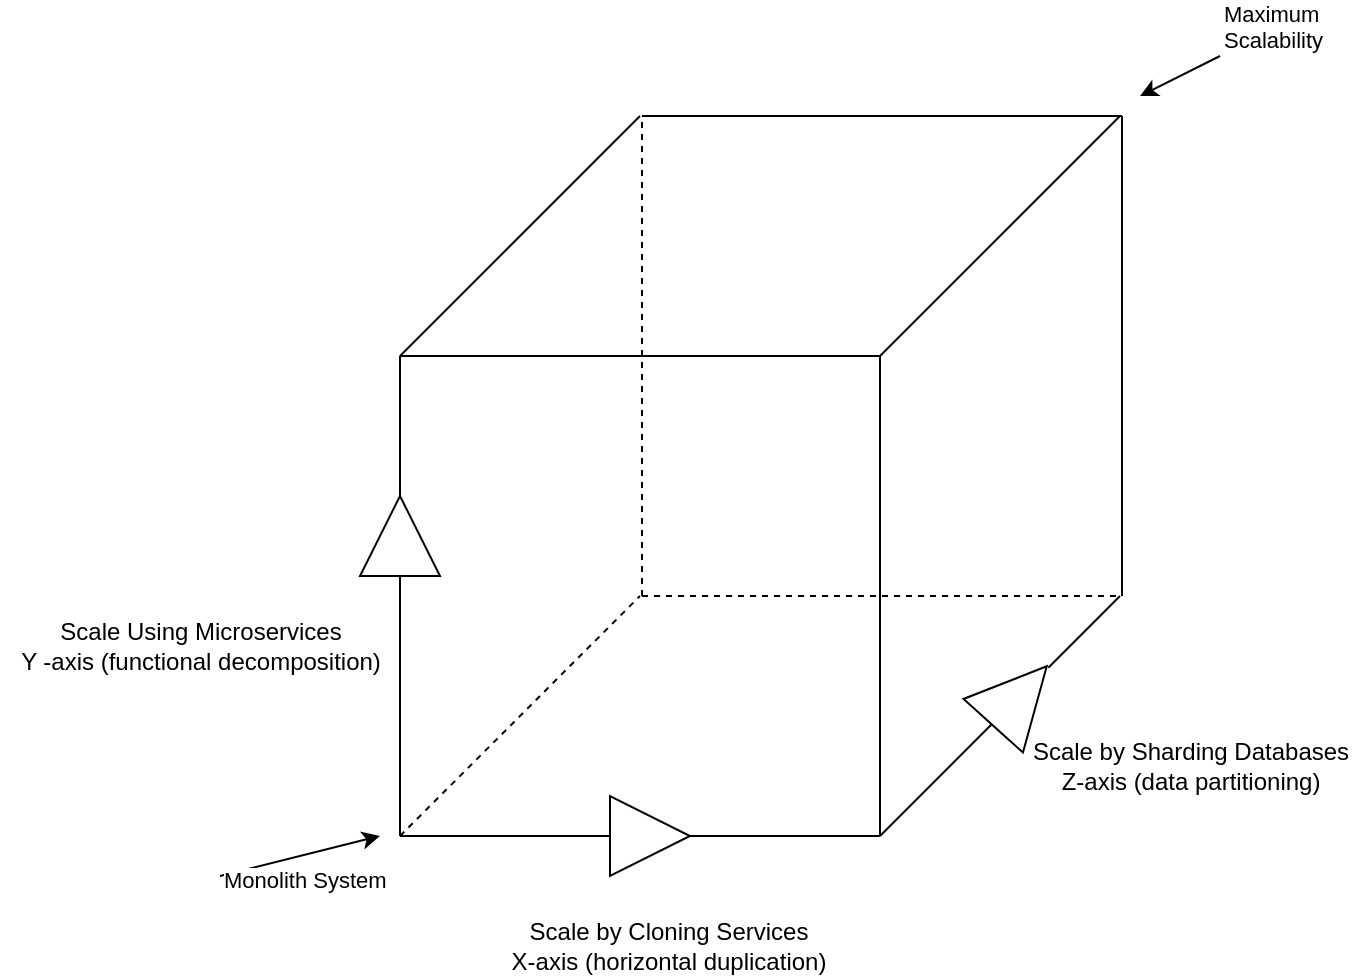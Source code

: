 <mxfile version="13.9.9" type="device"><diagram id="E6Ho6hGS6inY49-LbiYw" name="Page-1"><mxGraphModel dx="1773" dy="638" grid="1" gridSize="10" guides="1" tooltips="1" connect="1" arrows="1" fold="1" page="1" pageScale="1" pageWidth="827" pageHeight="1169" math="0" shadow="0"><root><mxCell id="0"/><mxCell id="1" parent="0"/><mxCell id="sQw_3oxkK8W-Nescz8Pn-3" value="" style="endArrow=none;html=1;" parent="1" edge="1"><mxGeometry width="50" height="50" relative="1" as="geometry"><mxPoint x="140" y="480" as="sourcePoint"/><mxPoint x="380" y="480" as="targetPoint"/></mxGeometry></mxCell><mxCell id="sQw_3oxkK8W-Nescz8Pn-2" value="" style="endArrow=none;html=1;" parent="1" source="sQw_3oxkK8W-Nescz8Pn-19" edge="1"><mxGeometry width="50" height="50" relative="1" as="geometry"><mxPoint x="140" y="480" as="sourcePoint"/><mxPoint x="140" y="240" as="targetPoint"/></mxGeometry></mxCell><mxCell id="sQw_3oxkK8W-Nescz8Pn-4" value="" style="endArrow=none;html=1;" parent="1" edge="1"><mxGeometry width="50" height="50" relative="1" as="geometry"><mxPoint x="380" y="480" as="sourcePoint"/><mxPoint x="380" y="240" as="targetPoint"/></mxGeometry></mxCell><mxCell id="sQw_3oxkK8W-Nescz8Pn-5" value="" style="endArrow=none;html=1;" parent="1" edge="1"><mxGeometry width="50" height="50" relative="1" as="geometry"><mxPoint x="140" y="240" as="sourcePoint"/><mxPoint x="380" y="240" as="targetPoint"/></mxGeometry></mxCell><mxCell id="sQw_3oxkK8W-Nescz8Pn-19" value="" style="html=1;shadow=0;dashed=0;align=center;verticalAlign=middle;shape=mxgraph.arrows2.arrow;dy=0.6;dx=40;direction=north;notch=0;sketch=0;strokeColor=#000000;" parent="1" vertex="1"><mxGeometry x="120" y="310" width="40" height="40" as="geometry"/></mxCell><mxCell id="sQw_3oxkK8W-Nescz8Pn-20" value="" style="endArrow=none;html=1;" parent="1" target="sQw_3oxkK8W-Nescz8Pn-19" edge="1"><mxGeometry width="50" height="50" relative="1" as="geometry"><mxPoint x="140" y="480" as="sourcePoint"/><mxPoint x="140" y="240" as="targetPoint"/></mxGeometry></mxCell><mxCell id="sQw_3oxkK8W-Nescz8Pn-10" value="Untitled Layer" parent="0"/><mxCell id="sQw_3oxkK8W-Nescz8Pn-11" value="" style="endArrow=none;html=1;dashed=1;" parent="sQw_3oxkK8W-Nescz8Pn-10" edge="1"><mxGeometry width="50" height="50" relative="1" as="geometry"><mxPoint x="261" y="360" as="sourcePoint"/><mxPoint x="261" y="120" as="targetPoint"/></mxGeometry></mxCell><mxCell id="sQw_3oxkK8W-Nescz8Pn-12" value="" style="endArrow=none;html=1;dashed=1;" parent="sQw_3oxkK8W-Nescz8Pn-10" edge="1"><mxGeometry width="50" height="50" relative="1" as="geometry"><mxPoint x="261" y="360" as="sourcePoint"/><mxPoint x="501" y="360" as="targetPoint"/></mxGeometry></mxCell><mxCell id="sQw_3oxkK8W-Nescz8Pn-13" value="" style="endArrow=none;html=1;" parent="sQw_3oxkK8W-Nescz8Pn-10" edge="1"><mxGeometry width="50" height="50" relative="1" as="geometry"><mxPoint x="501" y="360" as="sourcePoint"/><mxPoint x="501" y="120" as="targetPoint"/></mxGeometry></mxCell><mxCell id="sQw_3oxkK8W-Nescz8Pn-14" value="" style="endArrow=none;html=1;" parent="sQw_3oxkK8W-Nescz8Pn-10" edge="1"><mxGeometry width="50" height="50" relative="1" as="geometry"><mxPoint x="261" y="120" as="sourcePoint"/><mxPoint x="501" y="120" as="targetPoint"/></mxGeometry></mxCell><mxCell id="sQw_3oxkK8W-Nescz8Pn-15" value="" style="endArrow=none;html=1;" parent="sQw_3oxkK8W-Nescz8Pn-10" edge="1"><mxGeometry width="50" height="50" relative="1" as="geometry"><mxPoint x="140" y="240" as="sourcePoint"/><mxPoint x="260" y="120" as="targetPoint"/></mxGeometry></mxCell><mxCell id="sQw_3oxkK8W-Nescz8Pn-16" value="" style="endArrow=none;html=1;" parent="sQw_3oxkK8W-Nescz8Pn-10" edge="1"><mxGeometry width="50" height="50" relative="1" as="geometry"><mxPoint x="380" y="240" as="sourcePoint"/><mxPoint x="500" y="120" as="targetPoint"/></mxGeometry></mxCell><mxCell id="sQw_3oxkK8W-Nescz8Pn-17" value="" style="endArrow=none;html=1;dashed=1;" parent="sQw_3oxkK8W-Nescz8Pn-10" edge="1"><mxGeometry width="50" height="50" relative="1" as="geometry"><mxPoint x="140" y="480" as="sourcePoint"/><mxPoint x="260" y="360" as="targetPoint"/></mxGeometry></mxCell><mxCell id="sQw_3oxkK8W-Nescz8Pn-18" value="" style="endArrow=none;html=1;" parent="sQw_3oxkK8W-Nescz8Pn-10" source="sQw_3oxkK8W-Nescz8Pn-24" edge="1"><mxGeometry width="50" height="50" relative="1" as="geometry"><mxPoint x="380" y="480" as="sourcePoint"/><mxPoint x="500" y="360" as="targetPoint"/></mxGeometry></mxCell><mxCell id="sQw_3oxkK8W-Nescz8Pn-21" value="Scale Using Microservices&lt;br&gt;Y -axis (functional decomposition)" style="text;html=1;align=center;verticalAlign=middle;resizable=0;points=[];autosize=1;" parent="sQw_3oxkK8W-Nescz8Pn-10" vertex="1"><mxGeometry x="-60" y="370" width="200" height="30" as="geometry"/></mxCell><mxCell id="sQw_3oxkK8W-Nescz8Pn-23" value="Scale by Cloning Services&lt;br&gt;X-axis (horizontal duplication)" style="text;html=1;align=center;verticalAlign=middle;resizable=0;points=[];autosize=1;" parent="sQw_3oxkK8W-Nescz8Pn-10" vertex="1"><mxGeometry x="189" y="520" width="170" height="30" as="geometry"/></mxCell><mxCell id="sQw_3oxkK8W-Nescz8Pn-24" value="" style="html=1;shadow=0;dashed=0;align=center;verticalAlign=middle;shape=mxgraph.arrows2.arrow;dy=0.6;dx=40;direction=east;notch=0;sketch=0;strokeColor=#000000;rotation=312;" parent="sQw_3oxkK8W-Nescz8Pn-10" vertex="1"><mxGeometry x="430" y="390" width="40" height="40" as="geometry"/></mxCell><mxCell id="sQw_3oxkK8W-Nescz8Pn-25" value="" style="endArrow=none;html=1;" parent="sQw_3oxkK8W-Nescz8Pn-10" target="sQw_3oxkK8W-Nescz8Pn-24" edge="1"><mxGeometry width="50" height="50" relative="1" as="geometry"><mxPoint x="380" y="480" as="sourcePoint"/><mxPoint x="500" y="360" as="targetPoint"/></mxGeometry></mxCell><mxCell id="sQw_3oxkK8W-Nescz8Pn-26" value="Scale by Sharding Databases&lt;br&gt;Z-axis (data partitioning)" style="text;html=1;align=center;verticalAlign=middle;resizable=0;points=[];autosize=1;" parent="sQw_3oxkK8W-Nescz8Pn-10" vertex="1"><mxGeometry x="450" y="430" width="170" height="30" as="geometry"/></mxCell><mxCell id="sQw_3oxkK8W-Nescz8Pn-27" value="" style="endArrow=classic;html=1;" parent="sQw_3oxkK8W-Nescz8Pn-10" edge="1"><mxGeometry relative="1" as="geometry"><mxPoint x="50" y="500" as="sourcePoint"/><mxPoint x="130" y="480" as="targetPoint"/></mxGeometry></mxCell><mxCell id="sQw_3oxkK8W-Nescz8Pn-29" value="Monolith System" style="edgeLabel;resizable=0;html=1;align=left;verticalAlign=bottom;" parent="sQw_3oxkK8W-Nescz8Pn-27" connectable="0" vertex="1"><mxGeometry x="-1" relative="1" as="geometry"><mxPoint y="10" as="offset"/></mxGeometry></mxCell><mxCell id="sQw_3oxkK8W-Nescz8Pn-31" value="" style="endArrow=classic;html=1;" parent="sQw_3oxkK8W-Nescz8Pn-10" edge="1"><mxGeometry relative="1" as="geometry"><mxPoint x="550" y="90" as="sourcePoint"/><mxPoint x="510" y="110" as="targetPoint"/></mxGeometry></mxCell><mxCell id="sQw_3oxkK8W-Nescz8Pn-33" value="Maximum&lt;br&gt;Scalability" style="edgeLabel;resizable=0;html=1;align=left;verticalAlign=bottom;" parent="sQw_3oxkK8W-Nescz8Pn-31" connectable="0" vertex="1"><mxGeometry x="-1" relative="1" as="geometry"/></mxCell><mxCell id="sQw_3oxkK8W-Nescz8Pn-22" value="" style="html=1;shadow=0;dashed=0;align=center;verticalAlign=middle;shape=mxgraph.arrows2.arrow;dy=0.6;dx=40;direction=east;notch=0;sketch=0;strokeColor=#000000;" parent="sQw_3oxkK8W-Nescz8Pn-10" vertex="1"><mxGeometry x="245" y="460" width="40" height="40" as="geometry"/></mxCell></root></mxGraphModel></diagram></mxfile>